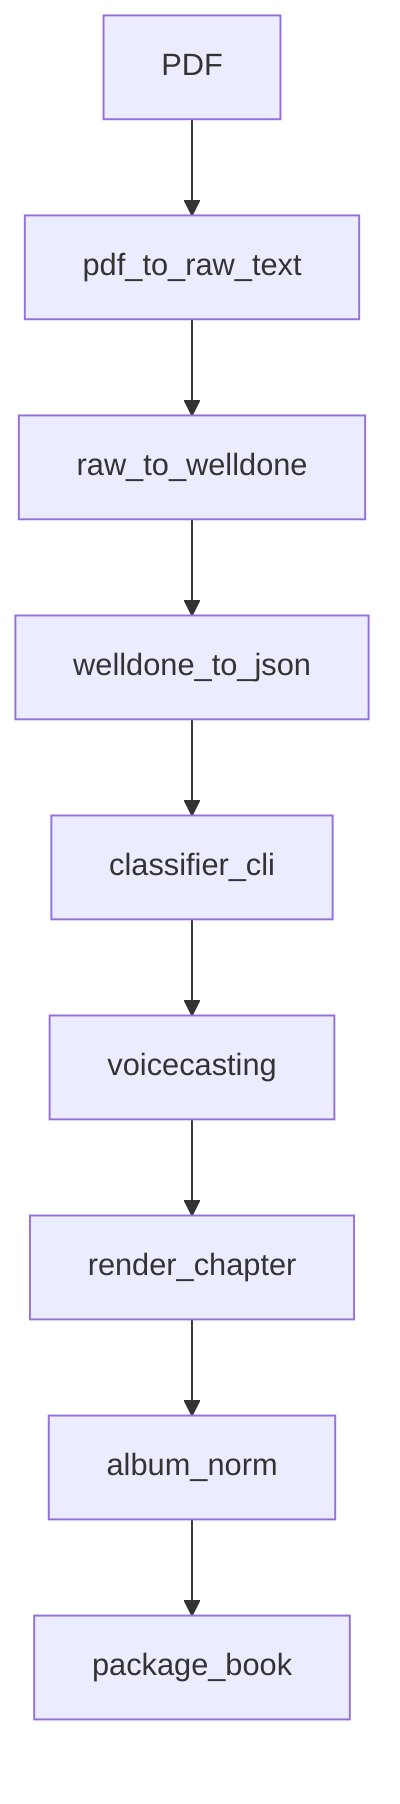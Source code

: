 flowchart TD
  A[PDF] --> B[pdf_to_raw_text]
  B --> C[raw_to_welldone]
  C --> D[welldone_to_json]
  D --> E[classifier_cli]
  E --> F[voicecasting]
  F --> G[render_chapter]
  G --> H[album_norm]
  H --> I[package_book]